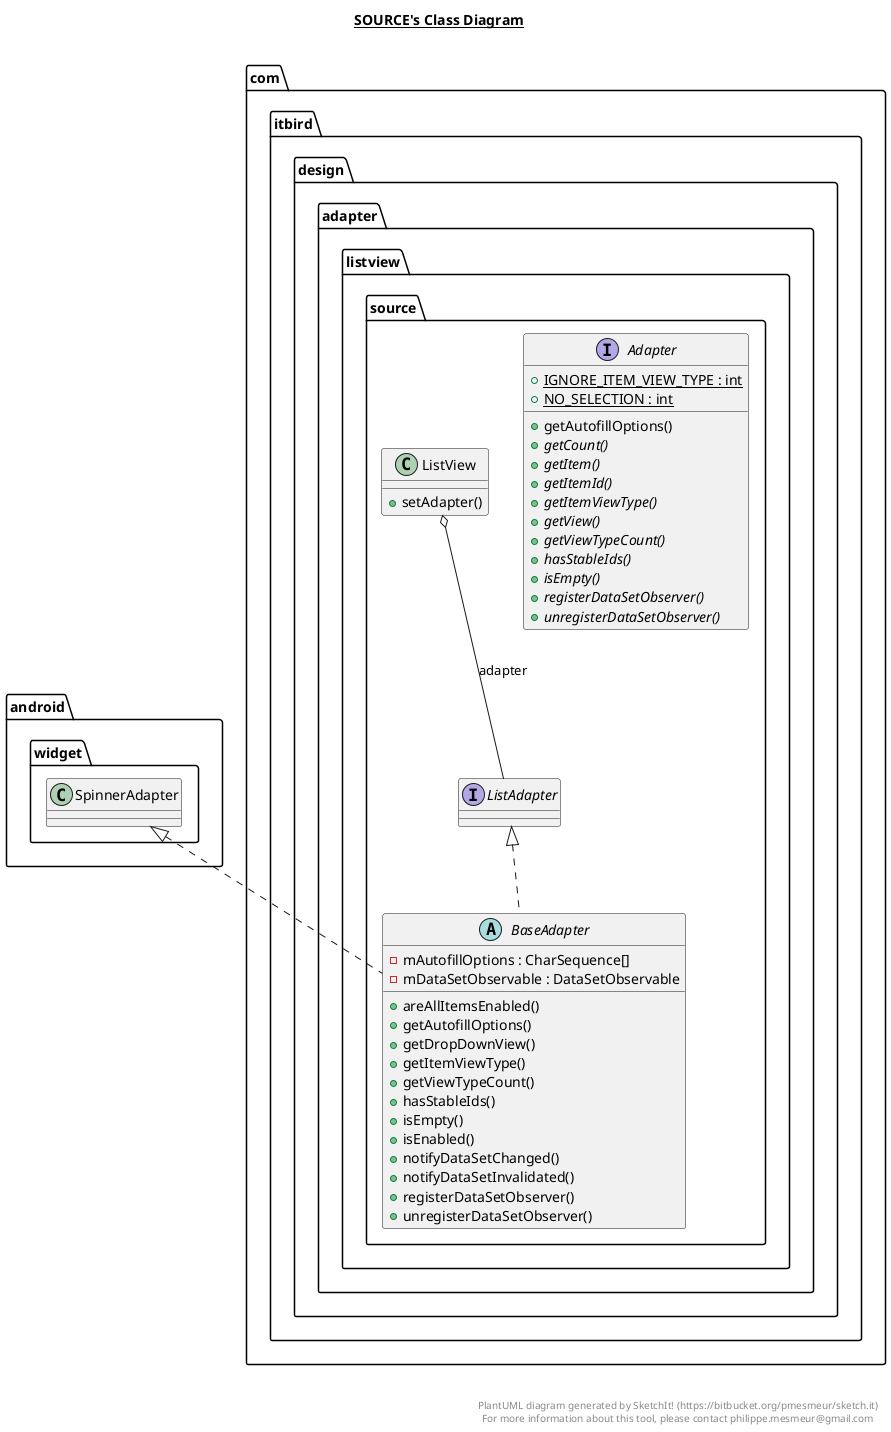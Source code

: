 @startuml

title __SOURCE's Class Diagram__\n

  namespace com.itbird.design {
    namespace adapter {
      namespace listview.source {
        interface com.itbird.design.adapter.listview.source.Adapter {
            {static} + IGNORE_ITEM_VIEW_TYPE : int
            {static} + NO_SELECTION : int
            + getAutofillOptions()
            {abstract} + getCount()
            {abstract} + getItem()
            {abstract} + getItemId()
            {abstract} + getItemViewType()
            {abstract} + getView()
            {abstract} + getViewTypeCount()
            {abstract} + hasStableIds()
            {abstract} + isEmpty()
            {abstract} + registerDataSetObserver()
            {abstract} + unregisterDataSetObserver()
        }
      }
    }
  }
  

  namespace com.itbird.design {
    namespace adapter {
      namespace listview.source {
        abstract class com.itbird.design.adapter.listview.source.BaseAdapter {
            - mAutofillOptions : CharSequence[]
            - mDataSetObservable : DataSetObservable
            + areAllItemsEnabled()
            + getAutofillOptions()
            + getDropDownView()
            + getItemViewType()
            + getViewTypeCount()
            + hasStableIds()
            + isEmpty()
            + isEnabled()
            + notifyDataSetChanged()
            + notifyDataSetInvalidated()
            + registerDataSetObserver()
            + unregisterDataSetObserver()
        }
      }
    }
  }
  

  namespace com.itbird.design {
    namespace adapter {
      namespace listview.source {
        interface com.itbird.design.adapter.listview.source.ListAdapter {
        }
      }
    }
  }
  

  namespace com.itbird.design {
    namespace adapter {
      namespace listview.source {
        class com.itbird.design.adapter.listview.source.ListView {
            + setAdapter()
        }
      }
    }
  }
  

  com.itbird.design.adapter.listview.source.BaseAdapter .up.|> android.widget.SpinnerAdapter
  com.itbird.design.adapter.listview.source.BaseAdapter .up.|> com.itbird.design.adapter.listview.source.ListAdapter
  com.itbird.design.adapter.listview.source.ListView o-- com.itbird.design.adapter.listview.source.ListAdapter : adapter


right footer


PlantUML diagram generated by SketchIt! (https://bitbucket.org/pmesmeur/sketch.it)
For more information about this tool, please contact philippe.mesmeur@gmail.com
endfooter

@enduml
